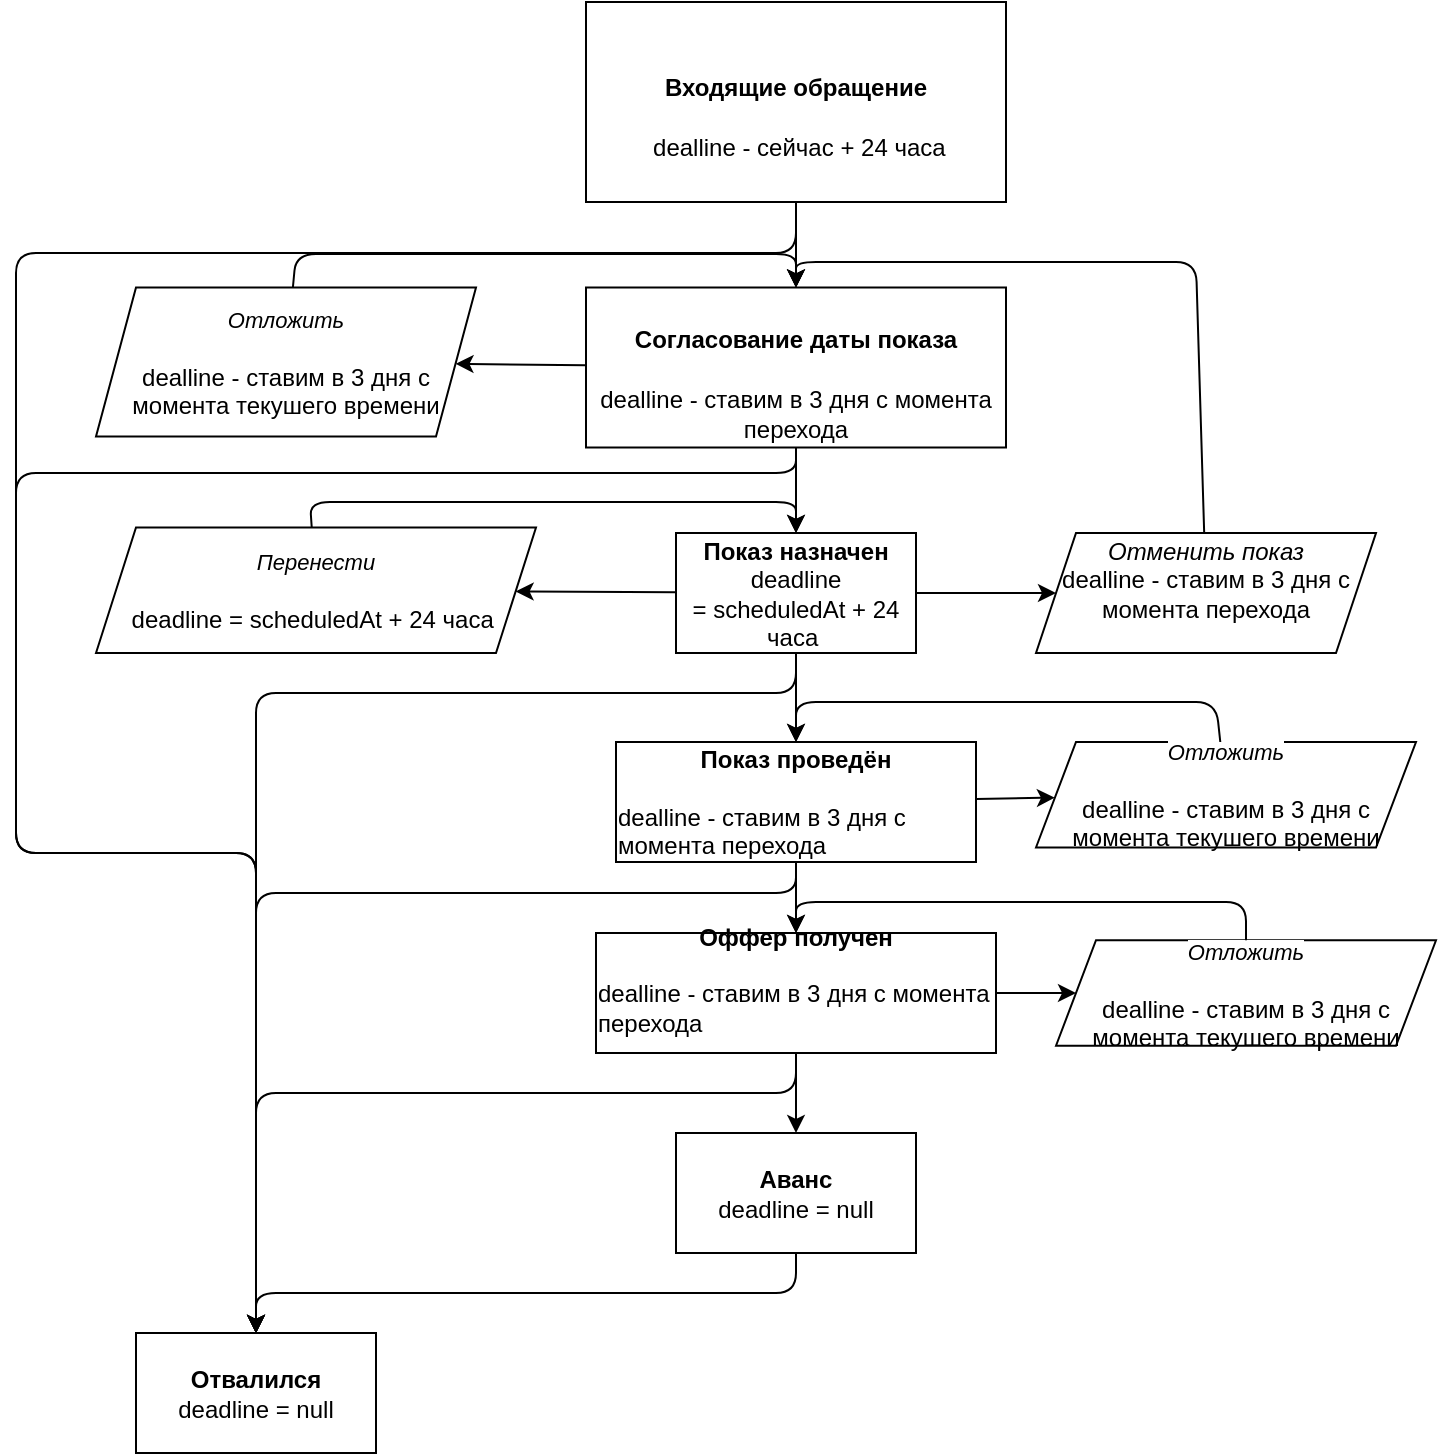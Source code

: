 <mxfile version="14.8.2" type="github">
  <diagram id="Q_xmtvUPQ6Yv9zy_9RRj" name="Page-1">
    <mxGraphModel dx="1311" dy="622" grid="1" gridSize="10" guides="1" tooltips="1" connect="1" arrows="1" fold="1" page="1" pageScale="1" pageWidth="850" pageHeight="1100" math="0" shadow="0">
      <root>
        <mxCell id="0" />
        <mxCell id="1" parent="0" />
        <mxCell id="04Uxs3DeIcLFDnEtFiIm-1" value="&lt;h4&gt;Входящие обращение&lt;/h4&gt;&amp;nbsp;dealline - сейчас + 24 часа" style="rounded=0;whiteSpace=wrap;html=1;" parent="1" vertex="1">
          <mxGeometry x="365" y="120" width="210" height="100" as="geometry" />
        </mxCell>
        <mxCell id="04Uxs3DeIcLFDnEtFiIm-2" value="&lt;h4&gt;Согласование даты показа&lt;/h4&gt;&lt;span style=&quot;text-align: left&quot;&gt;&lt;span id=&quot;HIGHLIGHT&quot; draggable=&quot;true&quot; class=&quot;hiclass&quot;&gt;dealline&amp;nbsp;- ставим в 3 дня с момента перехода&lt;/span&gt;&lt;/span&gt;" style="rounded=0;whiteSpace=wrap;html=1;" parent="1" vertex="1">
          <mxGeometry x="365" y="262.75" width="210" height="80" as="geometry" />
        </mxCell>
        <mxCell id="04Uxs3DeIcLFDnEtFiIm-6" value="" style="endArrow=classic;html=1;exitX=0.5;exitY=1;exitDx=0;exitDy=0;entryX=0.5;entryY=0;entryDx=0;entryDy=0;" parent="1" source="04Uxs3DeIcLFDnEtFiIm-1" target="04Uxs3DeIcLFDnEtFiIm-2" edge="1">
          <mxGeometry width="50" height="50" relative="1" as="geometry">
            <mxPoint x="270" y="295.5" as="sourcePoint" />
            <mxPoint x="490" y="245.5" as="targetPoint" />
          </mxGeometry>
        </mxCell>
        <mxCell id="04Uxs3DeIcLFDnEtFiIm-7" value="&lt;b&gt;Показ назначен&lt;br&gt;&lt;/b&gt;&lt;span style=&quot;text-align: left&quot;&gt;deadline =&amp;nbsp;&lt;/span&gt;&lt;span style=&quot;text-align: left&quot;&gt;scheduledAt + 24 часа&amp;nbsp;&lt;/span&gt;&lt;b&gt;&lt;br&gt;&lt;/b&gt;" style="rounded=0;whiteSpace=wrap;html=1;" parent="1" vertex="1">
          <mxGeometry x="410" y="385.5" width="120" height="60" as="geometry" />
        </mxCell>
        <mxCell id="04Uxs3DeIcLFDnEtFiIm-8" value="" style="endArrow=classic;html=1;entryX=0.5;entryY=0;entryDx=0;entryDy=0;" parent="1" target="04Uxs3DeIcLFDnEtFiIm-7" edge="1" source="04Uxs3DeIcLFDnEtFiIm-2">
          <mxGeometry width="50" height="50" relative="1" as="geometry">
            <mxPoint x="470" y="345.5" as="sourcePoint" />
            <mxPoint x="320" y="345.5" as="targetPoint" />
          </mxGeometry>
        </mxCell>
        <mxCell id="04Uxs3DeIcLFDnEtFiIm-13" value="&lt;b&gt;Показ проведён&lt;/b&gt;&lt;br&gt;&lt;div style=&quot;text-align: left&quot;&gt;&lt;span&gt;&amp;nbsp;&lt;/span&gt;&lt;/div&gt;&lt;div style=&quot;text-align: left&quot;&gt;&lt;span&gt;dealline - ставим в 3 дня с момента перехода&lt;/span&gt;&lt;/div&gt;" style="rounded=0;whiteSpace=wrap;html=1;" parent="1" vertex="1">
          <mxGeometry x="380" y="490" width="180" height="60" as="geometry" />
        </mxCell>
        <mxCell id="04Uxs3DeIcLFDnEtFiIm-14" value="" style="endArrow=classic;html=1;exitX=0.5;exitY=1;exitDx=0;exitDy=0;entryX=0.5;entryY=0;entryDx=0;entryDy=0;" parent="1" target="04Uxs3DeIcLFDnEtFiIm-13" edge="1">
          <mxGeometry width="50" height="50" relative="1" as="geometry">
            <mxPoint x="470" y="445.5" as="sourcePoint" />
            <mxPoint x="320" y="445.5" as="targetPoint" />
          </mxGeometry>
        </mxCell>
        <mxCell id="04Uxs3DeIcLFDnEtFiIm-15" value="&lt;b&gt;Оффер получен&lt;/b&gt;&lt;br&gt;&lt;div style=&quot;font-weight: bold ; text-align: left&quot;&gt;&lt;span style=&quot;font-weight: normal ; color: rgba(0 , 0 , 0 , 0) ; font-family: monospace ; font-size: 0px&quot;&gt;&lt;br&gt;&lt;/span&gt;&lt;/div&gt;&lt;div style=&quot;text-align: left&quot;&gt;&lt;span&gt;dealline - ставим в 3 дня с момента перехода&lt;/span&gt;&lt;/div&gt;&lt;div style=&quot;font-weight: bold ; text-align: left&quot;&gt;&lt;span style=&quot;font-weight: normal ; color: rgba(0 , 0 , 0 , 0) ; font-family: monospace ; font-size: 0px&quot;&gt;%3CmxGraphModel%3E%3Croot%3E%3CmxCell%20id%3D%220%22%2F%3E%3CmxCell%20id%3D%221%22%20parent%3D%220%22%2F%3E%3CmxCell%20id%3D%222%22%20value%3D%22%26lt%3Bbr%26gt%3Bdeadline%26lt%3Bspan%26gt%3B%26amp%3Bnbsp%3B%3D%20null%26lt%3B%2Fspan%26gt%3B%22%20style%3D%22text%3Bhtml%3D1%3BstrokeColor%3Dnone%3BfillColor%3Dnone%3Bspacing%3D5%3BspacingTop%3D-20%3BwhiteSpace%3Dwrap%3Boverflow%3Dhidden%3Brounded%3D0%3B%22%20vertex%3D%221%22%20parent%3D%221%22%3E%3CmxGeometry%20x%3D%22490%22%20y%3D%22451%22%20width%3D%22270%22%20height%3D%2249%22%20as%3D%22geometry%22%2F%3E%3C%2FmxCell%3E%3C%2Froot%3E%3C%2FmxGraphModel%3E&lt;/span&gt;&lt;span style=&quot;font-weight: normal ; color: rgba(0 , 0 , 0 , 0) ; font-family: monospace ; font-size: 0px&quot;&gt;%3CmxGraphModel%3E%3Croot%3E%3CmxCell%20id%3D%220%22%2F%3E%3CmxCell%20id%3D%221%22%20parent%3D%220%22%2F%3E%3CmxCell%20id%3D%222%22%20value%3D%22%26lt%3Bbr%26gt%3Bdeadline%26lt%3Bspan%26gt%3B%26amp%3Bnbsp%3B%3D%20null%26lt%3B%2Fspan%26gt%3B%22%20style%3D%22text%3Bhtml%3D1%3BstrokeColor%3Dnone%3BfillColor%3Dnone%3Bspacing%3D5%3BspacingTop%3D-20%3BwhiteSpace%3Dwrap%3Boverflow%3Dhidden%3Brounded%3D0%3B%22%20vertex%3D%221%22%20parent%3D%221%22%3E%3CmxGeometry%20x%3D%22490%22%20y%3D%22451%22%20width%3D%22270%22%20height%3D%2249%22%20as%3D%22geometry%22%2F%3E%3C%2FmxCell%3E%3C%2Froot%3E%3C%2FmxGraphModel%3E&lt;/span&gt;&lt;/div&gt;" style="rounded=0;whiteSpace=wrap;html=1;" parent="1" vertex="1">
          <mxGeometry x="370" y="585.5" width="200" height="60" as="geometry" />
        </mxCell>
        <mxCell id="04Uxs3DeIcLFDnEtFiIm-16" value="" style="endArrow=classic;html=1;entryX=0.5;entryY=0;entryDx=0;entryDy=0;" parent="1" target="04Uxs3DeIcLFDnEtFiIm-15" edge="1" source="04Uxs3DeIcLFDnEtFiIm-13">
          <mxGeometry width="50" height="50" relative="1" as="geometry">
            <mxPoint x="470" y="545.5" as="sourcePoint" />
            <mxPoint x="320" y="545.5" as="targetPoint" />
          </mxGeometry>
        </mxCell>
        <mxCell id="04Uxs3DeIcLFDnEtFiIm-17" value="&lt;b&gt;Аванс&lt;/b&gt;&lt;br style=&quot;text-align: left&quot;&gt;&lt;span style=&quot;text-align: left&quot;&gt;deadline&lt;/span&gt;&lt;span style=&quot;text-align: left&quot;&gt;&amp;nbsp;= null&lt;/span&gt;&lt;b&gt;&lt;br&gt;&lt;/b&gt;" style="rounded=0;whiteSpace=wrap;html=1;" parent="1" vertex="1">
          <mxGeometry x="410" y="685.5" width="120" height="60" as="geometry" />
        </mxCell>
        <mxCell id="04Uxs3DeIcLFDnEtFiIm-18" value="" style="endArrow=classic;html=1;exitX=0.5;exitY=1;exitDx=0;exitDy=0;entryX=0.5;entryY=0;entryDx=0;entryDy=0;" parent="1" target="04Uxs3DeIcLFDnEtFiIm-17" edge="1">
          <mxGeometry width="50" height="50" relative="1" as="geometry">
            <mxPoint x="470" y="645.5" as="sourcePoint" />
            <mxPoint x="320" y="645.5" as="targetPoint" />
          </mxGeometry>
        </mxCell>
        <mxCell id="04Uxs3DeIcLFDnEtFiIm-19" value="&lt;b&gt;Отвалился&lt;/b&gt;&lt;br&gt;&lt;span style=&quot;text-align: left&quot;&gt;deadline&amp;nbsp;= null&lt;/span&gt;" style="rounded=0;whiteSpace=wrap;html=1;" parent="1" vertex="1">
          <mxGeometry x="140" y="785.5" width="120" height="60" as="geometry" />
        </mxCell>
        <mxCell id="04Uxs3DeIcLFDnEtFiIm-20" value="" style="endArrow=classic;html=1;exitX=0.5;exitY=1;exitDx=0;exitDy=0;entryX=0.5;entryY=0;entryDx=0;entryDy=0;" parent="1" target="04Uxs3DeIcLFDnEtFiIm-19" edge="1">
          <mxGeometry width="50" height="50" relative="1" as="geometry">
            <mxPoint x="470" y="745.5" as="sourcePoint" />
            <mxPoint x="320" y="745.5" as="targetPoint" />
            <Array as="points">
              <mxPoint x="470" y="765.5" />
              <mxPoint x="200" y="765.5" />
            </Array>
          </mxGeometry>
        </mxCell>
        <mxCell id="04Uxs3DeIcLFDnEtFiIm-38" value="" style="endArrow=classic;html=1;exitX=0.5;exitY=1;exitDx=0;exitDy=0;" parent="1" source="04Uxs3DeIcLFDnEtFiIm-15" edge="1">
          <mxGeometry width="50" height="50" relative="1" as="geometry">
            <mxPoint x="200" y="645.5" as="sourcePoint" />
            <mxPoint x="200" y="785.5" as="targetPoint" />
            <Array as="points">
              <mxPoint x="470" y="665.5" />
              <mxPoint x="200" y="665.5" />
            </Array>
          </mxGeometry>
        </mxCell>
        <mxCell id="04Uxs3DeIcLFDnEtFiIm-39" value="" style="endArrow=classic;html=1;" parent="1" edge="1" source="04Uxs3DeIcLFDnEtFiIm-13">
          <mxGeometry width="50" height="50" relative="1" as="geometry">
            <mxPoint x="470" y="545.5" as="sourcePoint" />
            <mxPoint x="200" y="785.5" as="targetPoint" />
            <Array as="points">
              <mxPoint x="470" y="565.5" />
              <mxPoint x="200" y="565.5" />
            </Array>
          </mxGeometry>
        </mxCell>
        <mxCell id="04Uxs3DeIcLFDnEtFiIm-40" value="" style="endArrow=classic;html=1;" parent="1" edge="1">
          <mxGeometry width="50" height="50" relative="1" as="geometry">
            <mxPoint x="470" y="445.5" as="sourcePoint" />
            <mxPoint x="200" y="785.5" as="targetPoint" />
            <Array as="points">
              <mxPoint x="470" y="465.5" />
              <mxPoint x="200" y="465.5" />
            </Array>
          </mxGeometry>
        </mxCell>
        <mxCell id="04Uxs3DeIcLFDnEtFiIm-41" value="" style="endArrow=classic;html=1;entryX=0.5;entryY=0;entryDx=0;entryDy=0;exitX=0.5;exitY=1;exitDx=0;exitDy=0;" parent="1" source="04Uxs3DeIcLFDnEtFiIm-2" target="04Uxs3DeIcLFDnEtFiIm-19" edge="1">
          <mxGeometry width="50" height="50" relative="1" as="geometry">
            <mxPoint x="420" y="445.5" as="sourcePoint" />
            <mxPoint x="150" y="785.5" as="targetPoint" />
            <Array as="points">
              <mxPoint x="470" y="355.5" />
              <mxPoint x="80" y="355.5" />
              <mxPoint x="80" y="545.5" />
              <mxPoint x="200" y="545.5" />
            </Array>
          </mxGeometry>
        </mxCell>
        <mxCell id="04Uxs3DeIcLFDnEtFiIm-44" value="" style="endArrow=classic;html=1;entryX=0.5;entryY=0;entryDx=0;entryDy=0;exitX=0.5;exitY=1;exitDx=0;exitDy=0;" parent="1" edge="1" source="04Uxs3DeIcLFDnEtFiIm-1">
          <mxGeometry width="50" height="50" relative="1" as="geometry">
            <mxPoint x="470" y="245.5" as="sourcePoint" />
            <mxPoint x="200" y="785.5" as="targetPoint" />
            <Array as="points">
              <mxPoint x="470" y="245.5" />
              <mxPoint x="80" y="245.5" />
              <mxPoint x="80" y="545.5" />
              <mxPoint x="200" y="545.5" />
            </Array>
          </mxGeometry>
        </mxCell>
        <mxCell id="T-LhHKoDIlnkGS5jSO6F-3" value="" style="endArrow=classic;html=1;" edge="1" parent="1" source="04Uxs3DeIcLFDnEtFiIm-2" target="T-LhHKoDIlnkGS5jSO6F-14">
          <mxGeometry width="50" height="50" relative="1" as="geometry">
            <mxPoint x="470" y="345.5" as="sourcePoint" />
            <mxPoint x="210" y="346" as="targetPoint" />
            <Array as="points" />
          </mxGeometry>
        </mxCell>
        <mxCell id="T-LhHKoDIlnkGS5jSO6F-5" value="" style="endArrow=classic;html=1;entryX=0.5;entryY=0;entryDx=0;entryDy=0;" edge="1" parent="1" source="T-LhHKoDIlnkGS5jSO6F-14" target="04Uxs3DeIcLFDnEtFiIm-2">
          <mxGeometry width="50" height="50" relative="1" as="geometry">
            <mxPoint x="220" y="265.5" as="sourcePoint" />
            <mxPoint x="471.25" y="272.98" as="targetPoint" />
            <Array as="points">
              <mxPoint x="220" y="246" />
              <mxPoint x="470" y="246" />
            </Array>
          </mxGeometry>
        </mxCell>
        <mxCell id="T-LhHKoDIlnkGS5jSO6F-7" value="" style="endArrow=classic;html=1;" edge="1" parent="1" target="T-LhHKoDIlnkGS5jSO6F-16" source="04Uxs3DeIcLFDnEtFiIm-7">
          <mxGeometry width="50" height="50" relative="1" as="geometry">
            <mxPoint x="470" y="448.5" as="sourcePoint" />
            <mxPoint x="233.0" y="453.02" as="targetPoint" />
            <Array as="points" />
          </mxGeometry>
        </mxCell>
        <mxCell id="T-LhHKoDIlnkGS5jSO6F-8" value="" style="endArrow=classic;html=1;" edge="1" parent="1" source="T-LhHKoDIlnkGS5jSO6F-16">
          <mxGeometry width="50" height="50" relative="1" as="geometry">
            <mxPoint x="227.2" y="379.24" as="sourcePoint" />
            <mxPoint x="470" y="385.5" as="targetPoint" />
            <Array as="points">
              <mxPoint x="227" y="370" />
              <mxPoint x="470" y="370" />
            </Array>
          </mxGeometry>
        </mxCell>
        <mxCell id="T-LhHKoDIlnkGS5jSO6F-14" value="&lt;span style=&quot;font-size: 11px ; background-color: rgb(255 , 255 , 255)&quot;&gt;&lt;i&gt;Отложить&lt;/i&gt;&lt;br&gt;&lt;/span&gt;&lt;br style=&quot;text-align: left&quot;&gt;&lt;span style=&quot;text-align: left&quot;&gt;dealline&amp;nbsp;&lt;/span&gt;&lt;span style=&quot;text-align: left&quot;&gt;- ставим в 3 дня с момента текушего времени&lt;/span&gt;" style="shape=parallelogram;perimeter=parallelogramPerimeter;whiteSpace=wrap;html=1;fixedSize=1;" vertex="1" parent="1">
          <mxGeometry x="120" y="262.75" width="190" height="74.5" as="geometry" />
        </mxCell>
        <mxCell id="T-LhHKoDIlnkGS5jSO6F-16" value="&lt;span style=&quot;font-size: 11px ; background-color: rgb(255 , 255 , 255)&quot;&gt;&lt;i&gt;Перенести&lt;/i&gt;&lt;/span&gt;&lt;span style=&quot;font-size: 11px ; background-color: rgb(255 , 255 , 255)&quot;&gt;&lt;br&gt;&lt;/span&gt;&lt;br style=&quot;text-align: left&quot;&gt;&lt;span style=&quot;text-align: left&quot;&gt;deadline =&amp;nbsp;&lt;/span&gt;&lt;span style=&quot;text-align: left&quot;&gt;scheduledAt + 24 часа&amp;nbsp;&lt;/span&gt;" style="shape=parallelogram;perimeter=parallelogramPerimeter;whiteSpace=wrap;html=1;fixedSize=1;" vertex="1" parent="1">
          <mxGeometry x="120" y="382.75" width="220" height="62.75" as="geometry" />
        </mxCell>
        <mxCell id="T-LhHKoDIlnkGS5jSO6F-17" value="&lt;i&gt;Отменить показ&lt;/i&gt;&lt;br&gt;&lt;span style=&quot;text-align: left&quot;&gt;dealline&amp;nbsp;- ставим в 3 дня с момента перехода&lt;/span&gt;&lt;i&gt;&lt;br&gt;&lt;br&gt;&lt;/i&gt;" style="shape=parallelogram;perimeter=parallelogramPerimeter;whiteSpace=wrap;html=1;fixedSize=1;" vertex="1" parent="1">
          <mxGeometry x="590" y="385.5" width="170" height="60" as="geometry" />
        </mxCell>
        <mxCell id="T-LhHKoDIlnkGS5jSO6F-18" value="" style="endArrow=classic;html=1;" edge="1" parent="1" source="04Uxs3DeIcLFDnEtFiIm-7" target="T-LhHKoDIlnkGS5jSO6F-17">
          <mxGeometry width="50" height="50" relative="1" as="geometry">
            <mxPoint x="470" y="446" as="sourcePoint" />
            <mxPoint x="630" y="470" as="targetPoint" />
          </mxGeometry>
        </mxCell>
        <mxCell id="T-LhHKoDIlnkGS5jSO6F-19" value="" style="endArrow=classic;html=1;entryX=0.5;entryY=0;entryDx=0;entryDy=0;" edge="1" parent="1" source="T-LhHKoDIlnkGS5jSO6F-17" target="04Uxs3DeIcLFDnEtFiIm-2">
          <mxGeometry width="50" height="50" relative="1" as="geometry">
            <mxPoint x="590" y="370" as="sourcePoint" />
            <mxPoint x="660" y="210" as="targetPoint" />
            <Array as="points">
              <mxPoint x="670" y="250" />
              <mxPoint x="470" y="250" />
            </Array>
          </mxGeometry>
        </mxCell>
        <mxCell id="T-LhHKoDIlnkGS5jSO6F-22" value="&lt;span style=&quot;font-size: 11px ; background-color: rgb(255 , 255 , 255)&quot;&gt;&lt;i&gt;Отложить&lt;/i&gt;&lt;br&gt;&lt;/span&gt;&lt;br style=&quot;text-align: left&quot;&gt;&lt;span style=&quot;text-align: left&quot;&gt;dealline&amp;nbsp;&lt;/span&gt;&lt;span style=&quot;text-align: left&quot;&gt;- ставим в 3 дня с момента текушего времени&lt;/span&gt;" style="shape=parallelogram;perimeter=parallelogramPerimeter;whiteSpace=wrap;html=1;fixedSize=1;" vertex="1" parent="1">
          <mxGeometry x="600" y="589.13" width="190" height="52.75" as="geometry" />
        </mxCell>
        <mxCell id="T-LhHKoDIlnkGS5jSO6F-23" value="" style="endArrow=classic;html=1;" edge="1" parent="1" source="04Uxs3DeIcLFDnEtFiIm-15" target="T-LhHKoDIlnkGS5jSO6F-22">
          <mxGeometry width="50" height="50" relative="1" as="geometry">
            <mxPoint x="610" y="550" as="sourcePoint" />
            <mxPoint x="610" y="616" as="targetPoint" />
          </mxGeometry>
        </mxCell>
        <mxCell id="T-LhHKoDIlnkGS5jSO6F-26" value="" style="endArrow=classic;html=1;" edge="1" parent="1" source="T-LhHKoDIlnkGS5jSO6F-22" target="04Uxs3DeIcLFDnEtFiIm-15">
          <mxGeometry width="50" height="50" relative="1" as="geometry">
            <mxPoint x="580" y="625.502" as="sourcePoint" />
            <mxPoint x="620.001" y="625.503" as="targetPoint" />
            <Array as="points">
              <mxPoint x="695" y="570" />
              <mxPoint x="470" y="570" />
            </Array>
          </mxGeometry>
        </mxCell>
        <mxCell id="T-LhHKoDIlnkGS5jSO6F-27" value="&lt;span style=&quot;font-size: 11px ; background-color: rgb(255 , 255 , 255)&quot;&gt;&lt;i&gt;Отложить&lt;/i&gt;&lt;br&gt;&lt;/span&gt;&lt;br style=&quot;text-align: left&quot;&gt;&lt;span style=&quot;text-align: left&quot;&gt;dealline&amp;nbsp;&lt;/span&gt;&lt;span style=&quot;text-align: left&quot;&gt;- ставим в 3 дня с момента текушего времени&lt;/span&gt;" style="shape=parallelogram;perimeter=parallelogramPerimeter;whiteSpace=wrap;html=1;fixedSize=1;" vertex="1" parent="1">
          <mxGeometry x="590" y="490" width="190" height="52.75" as="geometry" />
        </mxCell>
        <mxCell id="T-LhHKoDIlnkGS5jSO6F-28" value="" style="endArrow=classic;html=1;" edge="1" parent="1" source="04Uxs3DeIcLFDnEtFiIm-13" target="T-LhHKoDIlnkGS5jSO6F-27">
          <mxGeometry width="50" height="50" relative="1" as="geometry">
            <mxPoint x="580" y="625.502" as="sourcePoint" />
            <mxPoint x="620.001" y="625.503" as="targetPoint" />
          </mxGeometry>
        </mxCell>
        <mxCell id="T-LhHKoDIlnkGS5jSO6F-29" value="" style="endArrow=classic;html=1;" edge="1" parent="1" source="T-LhHKoDIlnkGS5jSO6F-27" target="04Uxs3DeIcLFDnEtFiIm-13">
          <mxGeometry width="50" height="50" relative="1" as="geometry">
            <mxPoint x="730" y="570.002" as="sourcePoint" />
            <mxPoint x="770.001" y="570.003" as="targetPoint" />
            <Array as="points">
              <mxPoint x="680" y="470" />
              <mxPoint x="470" y="470" />
            </Array>
          </mxGeometry>
        </mxCell>
      </root>
    </mxGraphModel>
  </diagram>
</mxfile>
